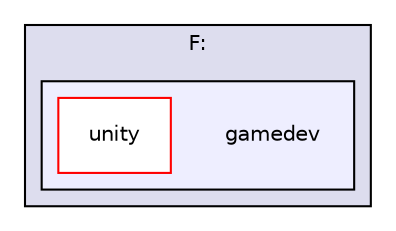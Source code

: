 digraph "F:/gamedev" {
  compound=true
  node [ fontsize="10", fontname="Helvetica"];
  edge [ labelfontsize="10", labelfontname="Helvetica"];
  subgraph clusterdir_3a581ba30d25676e4b797b1f96d53b45 {
    graph [ bgcolor="#ddddee", pencolor="black", label="F:" fontname="Helvetica", fontsize="10", URL="dir_3a581ba30d25676e4b797b1f96d53b45.html"]
  subgraph clusterdir_8e28107dd19b4c5149b9df6e86f55a24 {
    graph [ bgcolor="#eeeeff", pencolor="black", label="" URL="dir_8e28107dd19b4c5149b9df6e86f55a24.html"];
    dir_8e28107dd19b4c5149b9df6e86f55a24 [shape=plaintext label="gamedev"];
    dir_c98554579cfdd572022543e0be750ac4 [shape=box label="unity" color="red" fillcolor="white" style="filled" URL="dir_c98554579cfdd572022543e0be750ac4.html"];
  }
  }
}
